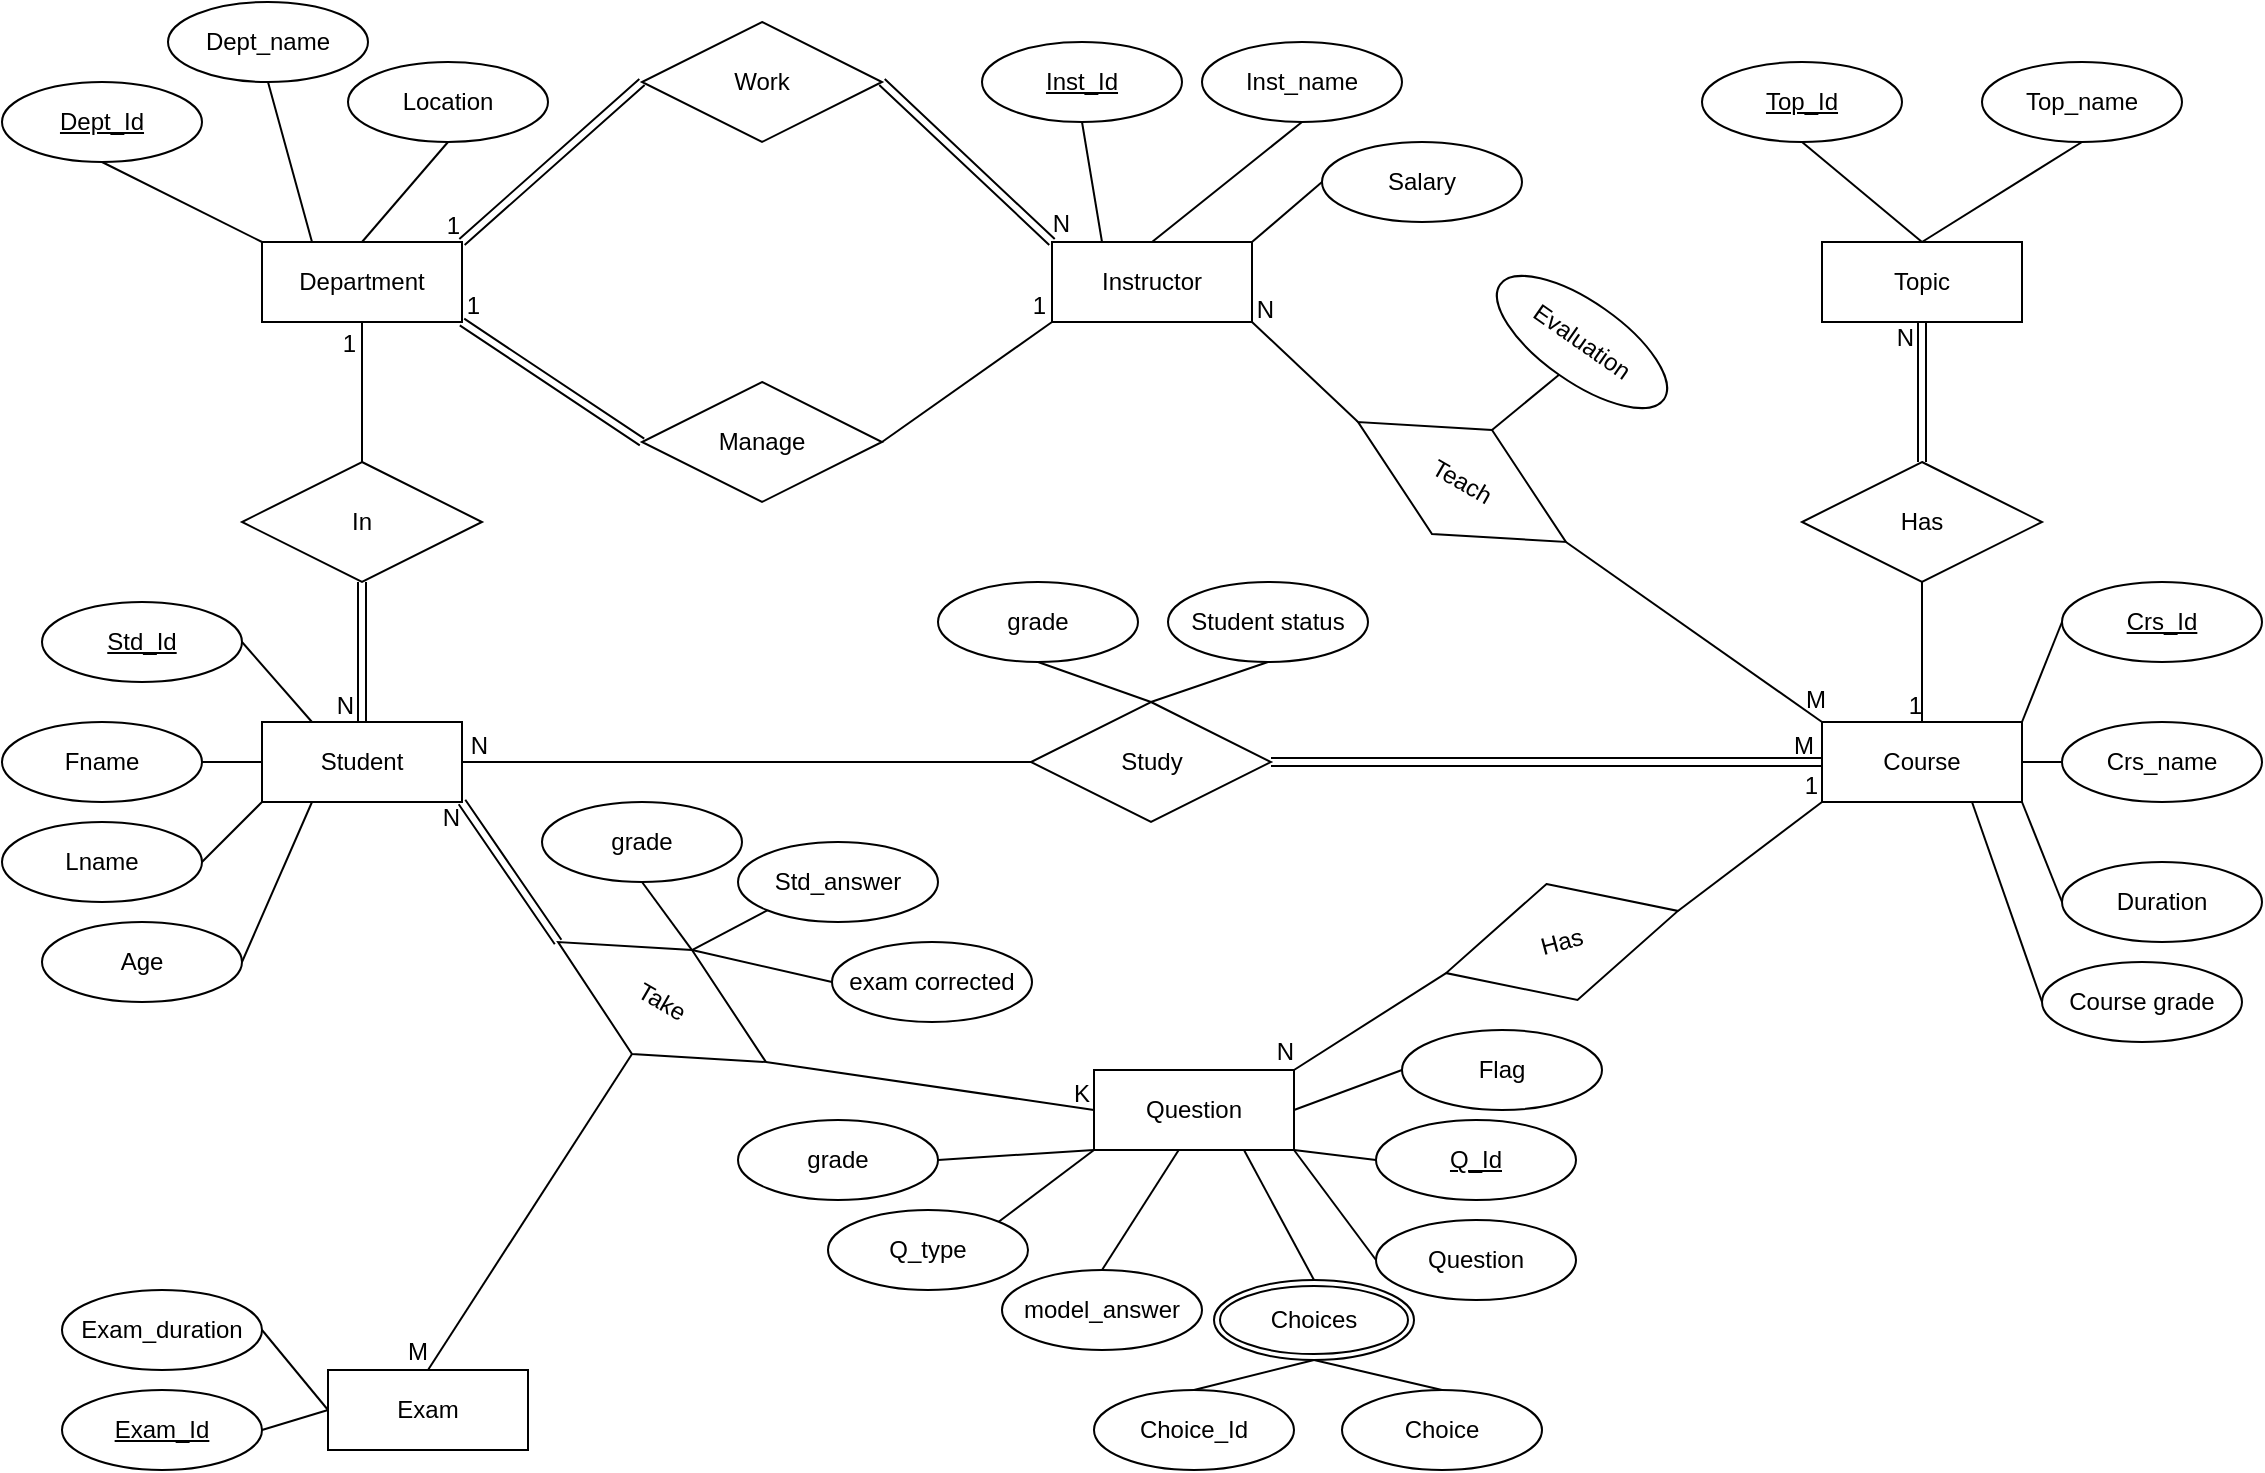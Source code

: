 <mxfile version="13.9.9" type="device"><diagram id="auvN150mEtTBcNfPKwGd" name="ERD"><mxGraphModel dx="1108" dy="510" grid="1" gridSize="10" guides="1" tooltips="1" connect="1" arrows="1" fold="1" page="1" pageScale="1" pageWidth="1169" pageHeight="827" background="#ffffff" math="0" shadow="0"><root><mxCell id="0"/><mxCell id="1" parent="0"/><mxCell id="h-TVF4T_fUPmlLRnI87R-1" value="Student" style="whiteSpace=wrap;html=1;align=center;" parent="1" vertex="1"><mxGeometry x="147" y="406" width="100" height="40" as="geometry"/></mxCell><mxCell id="h-TVF4T_fUPmlLRnI87R-2" value="Department" style="whiteSpace=wrap;html=1;align=center;" parent="1" vertex="1"><mxGeometry x="147" y="166" width="100" height="40" as="geometry"/></mxCell><mxCell id="h-TVF4T_fUPmlLRnI87R-3" value="Instructor" style="whiteSpace=wrap;html=1;align=center;" parent="1" vertex="1"><mxGeometry x="542" y="166" width="100" height="40" as="geometry"/></mxCell><mxCell id="h-TVF4T_fUPmlLRnI87R-4" value="Course" style="whiteSpace=wrap;html=1;align=center;" parent="1" vertex="1"><mxGeometry x="927" y="406" width="100" height="40" as="geometry"/></mxCell><mxCell id="h-TVF4T_fUPmlLRnI87R-5" value="Topic" style="whiteSpace=wrap;html=1;align=center;" parent="1" vertex="1"><mxGeometry x="927" y="166" width="100" height="40" as="geometry"/></mxCell><mxCell id="h-TVF4T_fUPmlLRnI87R-9" value="Work" style="shape=rhombus;perimeter=rhombusPerimeter;whiteSpace=wrap;html=1;align=center;" parent="1" vertex="1"><mxGeometry x="337" y="56" width="120" height="60" as="geometry"/></mxCell><mxCell id="h-TVF4T_fUPmlLRnI87R-10" value="Manage" style="shape=rhombus;perimeter=rhombusPerimeter;whiteSpace=wrap;html=1;align=center;" parent="1" vertex="1"><mxGeometry x="337" y="236" width="120" height="60" as="geometry"/></mxCell><mxCell id="h-TVF4T_fUPmlLRnI87R-11" value="Has" style="shape=rhombus;perimeter=rhombusPerimeter;whiteSpace=wrap;html=1;align=center;" parent="1" vertex="1"><mxGeometry x="917" y="276" width="120" height="60" as="geometry"/></mxCell><mxCell id="h-TVF4T_fUPmlLRnI87R-14" value="Study" style="shape=rhombus;perimeter=rhombusPerimeter;whiteSpace=wrap;html=1;align=center;" parent="1" vertex="1"><mxGeometry x="531.5" y="396" width="120" height="60" as="geometry"/></mxCell><mxCell id="h-TVF4T_fUPmlLRnI87R-18" value="In" style="shape=rhombus;perimeter=rhombusPerimeter;whiteSpace=wrap;html=1;align=center;" parent="1" vertex="1"><mxGeometry x="137" y="276" width="120" height="60" as="geometry"/></mxCell><mxCell id="ff41vZ9xE9tQf0VvESUU-1" value="" style="endArrow=none;html=1;rounded=0;entryX=1;entryY=0.5;entryDx=0;entryDy=0;" parent="1" source="h-TVF4T_fUPmlLRnI87R-14" target="h-TVF4T_fUPmlLRnI87R-1" edge="1"><mxGeometry relative="1" as="geometry"><mxPoint x="307" y="446" as="sourcePoint"/><mxPoint x="467" y="446" as="targetPoint"/></mxGeometry></mxCell><mxCell id="ff41vZ9xE9tQf0VvESUU-2" value="N" style="resizable=0;html=1;align=right;verticalAlign=bottom;" parent="ff41vZ9xE9tQf0VvESUU-1" connectable="0" vertex="1"><mxGeometry x="1" relative="1" as="geometry"><mxPoint x="13" as="offset"/></mxGeometry></mxCell><mxCell id="ff41vZ9xE9tQf0VvESUU-3" value="" style="shape=link;html=1;rounded=0;entryX=0;entryY=0.5;entryDx=0;entryDy=0;exitX=1;exitY=0.5;exitDx=0;exitDy=0;" parent="1" source="h-TVF4T_fUPmlLRnI87R-14" target="h-TVF4T_fUPmlLRnI87R-4" edge="1"><mxGeometry relative="1" as="geometry"><mxPoint x="537" y="446" as="sourcePoint"/><mxPoint x="697" y="446" as="targetPoint"/></mxGeometry></mxCell><mxCell id="ff41vZ9xE9tQf0VvESUU-4" value="M" style="resizable=0;html=1;align=right;verticalAlign=bottom;" parent="ff41vZ9xE9tQf0VvESUU-3" connectable="0" vertex="1"><mxGeometry x="1" relative="1" as="geometry"><mxPoint x="-4" as="offset"/></mxGeometry></mxCell><mxCell id="ff41vZ9xE9tQf0VvESUU-7" value="" style="shape=link;html=1;rounded=0;entryX=0.5;entryY=0;entryDx=0;entryDy=0;" parent="1" source="h-TVF4T_fUPmlLRnI87R-18" target="h-TVF4T_fUPmlLRnI87R-1" edge="1"><mxGeometry relative="1" as="geometry"><mxPoint x="127" y="506" as="sourcePoint"/><mxPoint x="287" y="506" as="targetPoint"/></mxGeometry></mxCell><mxCell id="ff41vZ9xE9tQf0VvESUU-8" value="N" style="resizable=0;html=1;align=right;verticalAlign=bottom;" parent="ff41vZ9xE9tQf0VvESUU-7" connectable="0" vertex="1"><mxGeometry x="1" relative="1" as="geometry"><mxPoint x="-4" as="offset"/></mxGeometry></mxCell><mxCell id="ff41vZ9xE9tQf0VvESUU-9" value="" style="endArrow=none;html=1;rounded=0;entryX=0.5;entryY=1;entryDx=0;entryDy=0;" parent="1" source="h-TVF4T_fUPmlLRnI87R-18" target="h-TVF4T_fUPmlLRnI87R-2" edge="1"><mxGeometry relative="1" as="geometry"><mxPoint x="397" y="346" as="sourcePoint"/><mxPoint x="557" y="346" as="targetPoint"/></mxGeometry></mxCell><mxCell id="ff41vZ9xE9tQf0VvESUU-10" value="1" style="resizable=0;html=1;align=right;verticalAlign=bottom;" parent="ff41vZ9xE9tQf0VvESUU-9" connectable="0" vertex="1"><mxGeometry x="1" relative="1" as="geometry"><mxPoint x="-3" y="19" as="offset"/></mxGeometry></mxCell><mxCell id="ff41vZ9xE9tQf0VvESUU-11" value="" style="shape=link;html=1;rounded=0;entryX=1;entryY=1;entryDx=0;entryDy=0;exitX=0;exitY=0.5;exitDx=0;exitDy=0;" parent="1" source="h-TVF4T_fUPmlLRnI87R-10" target="h-TVF4T_fUPmlLRnI87R-2" edge="1"><mxGeometry relative="1" as="geometry"><mxPoint x="217" y="236" as="sourcePoint"/><mxPoint x="377" y="236" as="targetPoint"/></mxGeometry></mxCell><mxCell id="ff41vZ9xE9tQf0VvESUU-12" value="1" style="resizable=0;html=1;align=right;verticalAlign=bottom;" parent="ff41vZ9xE9tQf0VvESUU-11" connectable="0" vertex="1"><mxGeometry x="1" relative="1" as="geometry"><mxPoint x="9" as="offset"/></mxGeometry></mxCell><mxCell id="ff41vZ9xE9tQf0VvESUU-13" value="" style="endArrow=none;html=1;rounded=0;exitX=1;exitY=0.5;exitDx=0;exitDy=0;entryX=0;entryY=1;entryDx=0;entryDy=0;" parent="1" source="h-TVF4T_fUPmlLRnI87R-10" target="h-TVF4T_fUPmlLRnI87R-3" edge="1"><mxGeometry relative="1" as="geometry"><mxPoint x="457" y="246" as="sourcePoint"/><mxPoint x="617" y="246" as="targetPoint"/></mxGeometry></mxCell><mxCell id="ff41vZ9xE9tQf0VvESUU-14" value="1" style="resizable=0;html=1;align=right;verticalAlign=bottom;" parent="ff41vZ9xE9tQf0VvESUU-13" connectable="0" vertex="1"><mxGeometry x="1" relative="1" as="geometry"><mxPoint x="-2" as="offset"/></mxGeometry></mxCell><mxCell id="ff41vZ9xE9tQf0VvESUU-15" value="" style="shape=link;html=1;rounded=0;entryX=0;entryY=0;entryDx=0;entryDy=0;exitX=1;exitY=0.5;exitDx=0;exitDy=0;" parent="1" source="h-TVF4T_fUPmlLRnI87R-9" target="h-TVF4T_fUPmlLRnI87R-3" edge="1"><mxGeometry relative="1" as="geometry"><mxPoint x="467" y="96" as="sourcePoint"/><mxPoint x="627" y="96" as="targetPoint"/></mxGeometry></mxCell><mxCell id="ff41vZ9xE9tQf0VvESUU-16" value="N" style="resizable=0;html=1;align=right;verticalAlign=bottom;" parent="ff41vZ9xE9tQf0VvESUU-15" connectable="0" vertex="1"><mxGeometry x="1" relative="1" as="geometry"><mxPoint x="10" as="offset"/></mxGeometry></mxCell><mxCell id="ff41vZ9xE9tQf0VvESUU-17" value="" style="shape=link;html=1;rounded=0;entryX=1;entryY=0;entryDx=0;entryDy=0;exitX=0;exitY=0.5;exitDx=0;exitDy=0;" parent="1" source="h-TVF4T_fUPmlLRnI87R-9" target="h-TVF4T_fUPmlLRnI87R-2" edge="1"><mxGeometry relative="1" as="geometry"><mxPoint x="217" y="126" as="sourcePoint"/><mxPoint x="377" y="126" as="targetPoint"/></mxGeometry></mxCell><mxCell id="ff41vZ9xE9tQf0VvESUU-18" value="1" style="resizable=0;html=1;align=right;verticalAlign=bottom;" parent="ff41vZ9xE9tQf0VvESUU-17" connectable="0" vertex="1"><mxGeometry x="1" relative="1" as="geometry"/></mxCell><mxCell id="ff41vZ9xE9tQf0VvESUU-19" value="Teach" style="shape=rhombus;perimeter=rhombusPerimeter;whiteSpace=wrap;html=1;align=center;rotation=30;" parent="1" vertex="1"><mxGeometry x="687" y="256" width="120" height="60" as="geometry"/></mxCell><mxCell id="ff41vZ9xE9tQf0VvESUU-20" value="" style="endArrow=none;html=1;rounded=0;entryX=1;entryY=1;entryDx=0;entryDy=0;exitX=0;exitY=0.5;exitDx=0;exitDy=0;" parent="1" source="ff41vZ9xE9tQf0VvESUU-19" target="h-TVF4T_fUPmlLRnI87R-3" edge="1"><mxGeometry relative="1" as="geometry"><mxPoint x="687" y="256" as="sourcePoint"/><mxPoint x="642" y="256" as="targetPoint"/></mxGeometry></mxCell><mxCell id="ff41vZ9xE9tQf0VvESUU-21" value="N" style="resizable=0;html=1;align=right;verticalAlign=bottom;" parent="ff41vZ9xE9tQf0VvESUU-20" connectable="0" vertex="1"><mxGeometry x="1" relative="1" as="geometry"><mxPoint x="12" y="3" as="offset"/></mxGeometry></mxCell><mxCell id="ff41vZ9xE9tQf0VvESUU-22" value="" style="endArrow=none;html=1;rounded=0;entryX=0;entryY=0;entryDx=0;entryDy=0;exitX=1;exitY=0.5;exitDx=0;exitDy=0;" parent="1" source="ff41vZ9xE9tQf0VvESUU-19" target="h-TVF4T_fUPmlLRnI87R-4" edge="1"><mxGeometry relative="1" as="geometry"><mxPoint x="477" y="356" as="sourcePoint"/><mxPoint x="637" y="356" as="targetPoint"/></mxGeometry></mxCell><mxCell id="ff41vZ9xE9tQf0VvESUU-23" value="M" style="resizable=0;html=1;align=right;verticalAlign=bottom;" parent="ff41vZ9xE9tQf0VvESUU-22" connectable="0" vertex="1"><mxGeometry x="1" relative="1" as="geometry"><mxPoint x="3" y="-2" as="offset"/></mxGeometry></mxCell><mxCell id="ff41vZ9xE9tQf0VvESUU-44" value="Std_Id" style="ellipse;whiteSpace=wrap;html=1;align=center;fontStyle=4;" parent="1" vertex="1"><mxGeometry x="37" y="346" width="100" height="40" as="geometry"/></mxCell><mxCell id="ff41vZ9xE9tQf0VvESUU-45" value="Fname" style="ellipse;whiteSpace=wrap;html=1;align=center;" parent="1" vertex="1"><mxGeometry x="17" y="406" width="100" height="40" as="geometry"/></mxCell><mxCell id="ff41vZ9xE9tQf0VvESUU-46" value="Lname" style="ellipse;whiteSpace=wrap;html=1;align=center;" parent="1" vertex="1"><mxGeometry x="17" y="456" width="100" height="40" as="geometry"/></mxCell><mxCell id="ff41vZ9xE9tQf0VvESUU-47" value="Age" style="ellipse;whiteSpace=wrap;html=1;align=center;" parent="1" vertex="1"><mxGeometry x="37" y="506" width="100" height="40" as="geometry"/></mxCell><mxCell id="ff41vZ9xE9tQf0VvESUU-48" value="" style="endArrow=none;html=1;rounded=0;entryX=0;entryY=1;entryDx=0;entryDy=0;exitX=1;exitY=0.5;exitDx=0;exitDy=0;" parent="1" source="ff41vZ9xE9tQf0VvESUU-46" target="h-TVF4T_fUPmlLRnI87R-1" edge="1"><mxGeometry relative="1" as="geometry"><mxPoint x="277" y="376" as="sourcePoint"/><mxPoint x="437" y="376" as="targetPoint"/></mxGeometry></mxCell><mxCell id="ff41vZ9xE9tQf0VvESUU-49" value="" style="endArrow=none;html=1;rounded=0;exitX=1;exitY=0.5;exitDx=0;exitDy=0;entryX=0;entryY=0.5;entryDx=0;entryDy=0;" parent="1" source="ff41vZ9xE9tQf0VvESUU-45" target="h-TVF4T_fUPmlLRnI87R-1" edge="1"><mxGeometry relative="1" as="geometry"><mxPoint x="217" y="356" as="sourcePoint"/><mxPoint x="377" y="356" as="targetPoint"/></mxGeometry></mxCell><mxCell id="ff41vZ9xE9tQf0VvESUU-50" value="" style="endArrow=none;html=1;rounded=0;exitX=1;exitY=0.5;exitDx=0;exitDy=0;entryX=0.25;entryY=0;entryDx=0;entryDy=0;" parent="1" source="ff41vZ9xE9tQf0VvESUU-44" target="h-TVF4T_fUPmlLRnI87R-1" edge="1"><mxGeometry relative="1" as="geometry"><mxPoint x="327" y="336" as="sourcePoint"/><mxPoint x="487" y="336" as="targetPoint"/></mxGeometry></mxCell><mxCell id="ff41vZ9xE9tQf0VvESUU-51" value="" style="endArrow=none;html=1;rounded=0;exitX=1;exitY=0.5;exitDx=0;exitDy=0;entryX=0.25;entryY=1;entryDx=0;entryDy=0;" parent="1" source="ff41vZ9xE9tQf0VvESUU-47" target="h-TVF4T_fUPmlLRnI87R-1" edge="1"><mxGeometry relative="1" as="geometry"><mxPoint x="237" y="496" as="sourcePoint"/><mxPoint x="397" y="496" as="targetPoint"/></mxGeometry></mxCell><mxCell id="ff41vZ9xE9tQf0VvESUU-52" value="Dept_Id" style="ellipse;whiteSpace=wrap;html=1;align=center;fontStyle=4;" parent="1" vertex="1"><mxGeometry x="17" y="86" width="100" height="40" as="geometry"/></mxCell><mxCell id="ff41vZ9xE9tQf0VvESUU-53" value="Dept_name" style="ellipse;whiteSpace=wrap;html=1;align=center;" parent="1" vertex="1"><mxGeometry x="100" y="46" width="100" height="40" as="geometry"/></mxCell><mxCell id="ff41vZ9xE9tQf0VvESUU-54" value="Location" style="ellipse;whiteSpace=wrap;html=1;align=center;" parent="1" vertex="1"><mxGeometry x="190" y="76" width="100" height="40" as="geometry"/></mxCell><mxCell id="ff41vZ9xE9tQf0VvESUU-55" value="" style="endArrow=none;html=1;rounded=0;exitX=0.5;exitY=1;exitDx=0;exitDy=0;entryX=0;entryY=0;entryDx=0;entryDy=0;" parent="1" source="ff41vZ9xE9tQf0VvESUU-52" target="h-TVF4T_fUPmlLRnI87R-2" edge="1"><mxGeometry relative="1" as="geometry"><mxPoint x="37" y="136" as="sourcePoint"/><mxPoint x="197" y="136" as="targetPoint"/></mxGeometry></mxCell><mxCell id="ff41vZ9xE9tQf0VvESUU-56" value="" style="endArrow=none;html=1;rounded=0;exitX=0.5;exitY=1;exitDx=0;exitDy=0;entryX=0.25;entryY=0;entryDx=0;entryDy=0;" parent="1" source="ff41vZ9xE9tQf0VvESUU-53" target="h-TVF4T_fUPmlLRnI87R-2" edge="1"><mxGeometry relative="1" as="geometry"><mxPoint x="-33" y="186" as="sourcePoint"/><mxPoint x="127" y="186" as="targetPoint"/></mxGeometry></mxCell><mxCell id="ff41vZ9xE9tQf0VvESUU-57" value="" style="endArrow=none;html=1;rounded=0;exitX=0.5;exitY=1;exitDx=0;exitDy=0;entryX=0.5;entryY=0;entryDx=0;entryDy=0;" parent="1" source="ff41vZ9xE9tQf0VvESUU-54" target="h-TVF4T_fUPmlLRnI87R-2" edge="1"><mxGeometry relative="1" as="geometry"><mxPoint x="-3" y="226" as="sourcePoint"/><mxPoint x="157" y="226" as="targetPoint"/></mxGeometry></mxCell><mxCell id="ff41vZ9xE9tQf0VvESUU-58" value="Inst_Id" style="ellipse;whiteSpace=wrap;html=1;align=center;fontStyle=4;" parent="1" vertex="1"><mxGeometry x="507" y="66" width="100" height="40" as="geometry"/></mxCell><mxCell id="ff41vZ9xE9tQf0VvESUU-59" value="Inst_name" style="ellipse;whiteSpace=wrap;html=1;align=center;" parent="1" vertex="1"><mxGeometry x="617" y="66" width="100" height="40" as="geometry"/></mxCell><mxCell id="ff41vZ9xE9tQf0VvESUU-60" value="Salary" style="ellipse;whiteSpace=wrap;html=1;align=center;" parent="1" vertex="1"><mxGeometry x="677" y="116" width="100" height="40" as="geometry"/></mxCell><mxCell id="ff41vZ9xE9tQf0VvESUU-61" value="Evaluation" style="ellipse;whiteSpace=wrap;html=1;align=center;rotation=35;" parent="1" vertex="1"><mxGeometry x="757" y="196" width="100" height="40" as="geometry"/></mxCell><mxCell id="ff41vZ9xE9tQf0VvESUU-63" value="" style="endArrow=none;html=1;rounded=0;entryX=0.5;entryY=0;entryDx=0;entryDy=0;exitX=0.5;exitY=1;exitDx=0;exitDy=0;" parent="1" source="ff41vZ9xE9tQf0VvESUU-59" target="h-TVF4T_fUPmlLRnI87R-3" edge="1"><mxGeometry relative="1" as="geometry"><mxPoint x="437" y="36" as="sourcePoint"/><mxPoint x="597" y="36" as="targetPoint"/></mxGeometry></mxCell><mxCell id="ff41vZ9xE9tQf0VvESUU-64" value="" style="endArrow=none;html=1;rounded=0;exitX=0.25;exitY=0;exitDx=0;exitDy=0;entryX=0.5;entryY=1;entryDx=0;entryDy=0;" parent="1" source="h-TVF4T_fUPmlLRnI87R-3" target="ff41vZ9xE9tQf0VvESUU-58" edge="1"><mxGeometry relative="1" as="geometry"><mxPoint x="337" y="16" as="sourcePoint"/><mxPoint x="497" y="16" as="targetPoint"/></mxGeometry></mxCell><mxCell id="ff41vZ9xE9tQf0VvESUU-65" value="" style="endArrow=none;html=1;rounded=0;exitX=1;exitY=0;exitDx=0;exitDy=0;entryX=0;entryY=0.5;entryDx=0;entryDy=0;" parent="1" source="h-TVF4T_fUPmlLRnI87R-3" target="ff41vZ9xE9tQf0VvESUU-60" edge="1"><mxGeometry relative="1" as="geometry"><mxPoint x="587" y="16" as="sourcePoint"/><mxPoint x="747" y="16" as="targetPoint"/></mxGeometry></mxCell><mxCell id="ff41vZ9xE9tQf0VvESUU-66" value="" style="endArrow=none;html=1;rounded=0;exitX=0.5;exitY=0;exitDx=0;exitDy=0;entryX=0.5;entryY=1;entryDx=0;entryDy=0;" parent="1" source="ff41vZ9xE9tQf0VvESUU-19" target="ff41vZ9xE9tQf0VvESUU-61" edge="1"><mxGeometry relative="1" as="geometry"><mxPoint x="767" y="36" as="sourcePoint"/><mxPoint x="927" y="36" as="targetPoint"/></mxGeometry></mxCell><mxCell id="ff41vZ9xE9tQf0VvESUU-67" value="Top_Id" style="ellipse;whiteSpace=wrap;html=1;align=center;fontStyle=4;" parent="1" vertex="1"><mxGeometry x="867" y="76" width="100" height="40" as="geometry"/></mxCell><mxCell id="ff41vZ9xE9tQf0VvESUU-68" value="Top_name" style="ellipse;whiteSpace=wrap;html=1;align=center;" parent="1" vertex="1"><mxGeometry x="1007" y="76" width="100" height="40" as="geometry"/></mxCell><mxCell id="ff41vZ9xE9tQf0VvESUU-69" value="" style="endArrow=none;html=1;rounded=0;exitX=0.5;exitY=0;exitDx=0;exitDy=0;entryX=0.5;entryY=1;entryDx=0;entryDy=0;" parent="1" source="h-TVF4T_fUPmlLRnI87R-5" target="ff41vZ9xE9tQf0VvESUU-67" edge="1"><mxGeometry relative="1" as="geometry"><mxPoint x="887" y="36" as="sourcePoint"/><mxPoint x="1047" y="36" as="targetPoint"/></mxGeometry></mxCell><mxCell id="ff41vZ9xE9tQf0VvESUU-70" value="" style="endArrow=none;html=1;rounded=0;entryX=0.5;entryY=0;entryDx=0;entryDy=0;exitX=0.5;exitY=1;exitDx=0;exitDy=0;" parent="1" source="ff41vZ9xE9tQf0VvESUU-68" target="h-TVF4T_fUPmlLRnI87R-5" edge="1"><mxGeometry relative="1" as="geometry"><mxPoint x="957" y="6" as="sourcePoint"/><mxPoint x="1117" y="6" as="targetPoint"/></mxGeometry></mxCell><mxCell id="ff41vZ9xE9tQf0VvESUU-71" value="Crs_Id" style="ellipse;whiteSpace=wrap;html=1;align=center;fontStyle=4;" parent="1" vertex="1"><mxGeometry x="1047" y="336" width="100" height="40" as="geometry"/></mxCell><mxCell id="ff41vZ9xE9tQf0VvESUU-72" value="Crs_name" style="ellipse;whiteSpace=wrap;html=1;align=center;" parent="1" vertex="1"><mxGeometry x="1047" y="406" width="100" height="40" as="geometry"/></mxCell><mxCell id="ff41vZ9xE9tQf0VvESUU-73" value="Duration" style="ellipse;whiteSpace=wrap;html=1;align=center;" parent="1" vertex="1"><mxGeometry x="1047" y="476" width="100" height="40" as="geometry"/></mxCell><mxCell id="ff41vZ9xE9tQf0VvESUU-74" value="" style="endArrow=none;html=1;rounded=0;entryX=0;entryY=0.5;entryDx=0;entryDy=0;exitX=1;exitY=0;exitDx=0;exitDy=0;" parent="1" source="h-TVF4T_fUPmlLRnI87R-4" target="ff41vZ9xE9tQf0VvESUU-71" edge="1"><mxGeometry relative="1" as="geometry"><mxPoint x="997" y="386" as="sourcePoint"/><mxPoint x="1157" y="386" as="targetPoint"/></mxGeometry></mxCell><mxCell id="ff41vZ9xE9tQf0VvESUU-75" value="" style="endArrow=none;html=1;rounded=0;entryX=0;entryY=0.5;entryDx=0;entryDy=0;exitX=1;exitY=0.5;exitDx=0;exitDy=0;" parent="1" source="h-TVF4T_fUPmlLRnI87R-4" target="ff41vZ9xE9tQf0VvESUU-72" edge="1"><mxGeometry relative="1" as="geometry"><mxPoint x="877" y="596" as="sourcePoint"/><mxPoint x="1037" y="596" as="targetPoint"/></mxGeometry></mxCell><mxCell id="ff41vZ9xE9tQf0VvESUU-76" value="" style="endArrow=none;html=1;rounded=0;exitX=1;exitY=1;exitDx=0;exitDy=0;entryX=0;entryY=0.5;entryDx=0;entryDy=0;" parent="1" source="h-TVF4T_fUPmlLRnI87R-4" target="ff41vZ9xE9tQf0VvESUU-73" edge="1"><mxGeometry relative="1" as="geometry"><mxPoint x="997" y="606" as="sourcePoint"/><mxPoint x="1157" y="606" as="targetPoint"/></mxGeometry></mxCell><mxCell id="8_z8qzXpnnG0RierNf1e-27" value="" style="endArrow=none;html=1;entryX=1;entryY=0;entryDx=0;entryDy=0;exitX=0;exitY=1;exitDx=0;exitDy=0;" parent="1" source="8_z8qzXpnnG0RierNf1e-77" target="8_z8qzXpnnG0RierNf1e-86" edge="1"><mxGeometry width="50" height="50" relative="1" as="geometry"><mxPoint x="539" y="650" as="sourcePoint"/><mxPoint x="470" y="650" as="targetPoint"/></mxGeometry></mxCell><mxCell id="8_z8qzXpnnG0RierNf1e-40" value="" style="endArrow=none;html=1;exitX=1;exitY=0.5;exitDx=0;exitDy=0;entryX=0;entryY=0.5;entryDx=0;entryDy=0;" parent="1" source="8_z8qzXpnnG0RierNf1e-64" target="8_z8qzXpnnG0RierNf1e-54" edge="1"><mxGeometry width="50" height="50" relative="1" as="geometry"><mxPoint x="144.0" y="770" as="sourcePoint"/><mxPoint x="169.96" y="775" as="targetPoint"/></mxGeometry></mxCell><mxCell id="8_z8qzXpnnG0RierNf1e-41" value="" style="endArrow=none;html=1;exitX=1;exitY=0.5;exitDx=0;exitDy=0;entryX=0;entryY=1;entryDx=0;entryDy=0;" parent="1" source="8_z8qzXpnnG0RierNf1e-84" target="8_z8qzXpnnG0RierNf1e-77" edge="1"><mxGeometry width="50" height="50" relative="1" as="geometry"><mxPoint x="429.355" y="655.858" as="sourcePoint"/><mxPoint x="504" y="635" as="targetPoint"/></mxGeometry></mxCell><mxCell id="8_z8qzXpnnG0RierNf1e-43" value="" style="endArrow=none;html=1;entryX=0.43;entryY=0.975;entryDx=0;entryDy=0;entryPerimeter=0;exitX=0.5;exitY=0;exitDx=0;exitDy=0;" parent="1" source="8_z8qzXpnnG0RierNf1e-87" target="8_z8qzXpnnG0RierNf1e-77" edge="1"><mxGeometry width="50" height="50" relative="1" as="geometry"><mxPoint x="550" y="650" as="sourcePoint"/><mxPoint x="594" y="650" as="targetPoint"/></mxGeometry></mxCell><mxCell id="8_z8qzXpnnG0RierNf1e-44" value="" style="endArrow=none;html=1;exitX=0;exitY=0.5;exitDx=0;exitDy=0;entryX=1;entryY=1;entryDx=0;entryDy=0;" parent="1" source="8_z8qzXpnnG0RierNf1e-89" target="8_z8qzXpnnG0RierNf1e-77" edge="1"><mxGeometry width="50" height="50" relative="1" as="geometry"><mxPoint x="648.716" y="674.393" as="sourcePoint"/><mxPoint x="624" y="635" as="targetPoint"/></mxGeometry></mxCell><mxCell id="8_z8qzXpnnG0RierNf1e-45" value="" style="endArrow=none;html=1;exitX=0.5;exitY=0;exitDx=0;exitDy=0;entryX=0.75;entryY=1;entryDx=0;entryDy=0;" parent="1" source="8_z8qzXpnnG0RierNf1e-66" target="8_z8qzXpnnG0RierNf1e-77" edge="1"><mxGeometry width="50" height="50" relative="1" as="geometry"><mxPoint x="767.042" y="673" as="sourcePoint"/><mxPoint x="624" y="620" as="targetPoint"/></mxGeometry></mxCell><mxCell id="8_z8qzXpnnG0RierNf1e-46" value="" style="endArrow=none;html=1;exitX=0;exitY=0.5;exitDx=0;exitDy=0;entryX=1;entryY=1;entryDx=0;entryDy=0;" parent="1" source="8_z8qzXpnnG0RierNf1e-65" target="8_z8qzXpnnG0RierNf1e-77" edge="1"><mxGeometry width="50" height="50" relative="1" as="geometry"><mxPoint x="749.848" y="622.76" as="sourcePoint"/><mxPoint x="624" y="605" as="targetPoint"/></mxGeometry></mxCell><mxCell id="8_z8qzXpnnG0RierNf1e-54" value="Exam" style="whiteSpace=wrap;html=1;align=center;" parent="1" vertex="1"><mxGeometry x="180" y="730" width="100" height="40" as="geometry"/></mxCell><mxCell id="8_z8qzXpnnG0RierNf1e-55" value="" style="endArrow=none;html=1;rounded=0;entryX=0.5;entryY=0;entryDx=0;entryDy=0;exitX=0.5;exitY=1;exitDx=0;exitDy=0;" parent="1" source="p0tjCvITn8AZQEWzONFp-3" target="8_z8qzXpnnG0RierNf1e-54" edge="1"><mxGeometry relative="1" as="geometry"><mxPoint x="311" y="586" as="sourcePoint"/><mxPoint x="340" y="630" as="targetPoint"/></mxGeometry></mxCell><mxCell id="8_z8qzXpnnG0RierNf1e-56" value="M" style="resizable=0;html=1;align=right;verticalAlign=bottom;" parent="8_z8qzXpnnG0RierNf1e-55" connectable="0" vertex="1"><mxGeometry x="1" relative="1" as="geometry"/></mxCell><mxCell id="8_z8qzXpnnG0RierNf1e-61" value="" style="shape=link;html=1;rounded=0;entryX=1;entryY=1;entryDx=0;entryDy=0;exitX=0;exitY=0.5;exitDx=0;exitDy=0;" parent="1" source="p0tjCvITn8AZQEWzONFp-3" target="h-TVF4T_fUPmlLRnI87R-1" edge="1"><mxGeometry relative="1" as="geometry"><mxPoint x="311" y="506" as="sourcePoint"/><mxPoint x="280" y="610" as="targetPoint"/></mxGeometry></mxCell><mxCell id="8_z8qzXpnnG0RierNf1e-62" value="N" style="resizable=0;html=1;align=right;verticalAlign=bottom;" parent="8_z8qzXpnnG0RierNf1e-61" connectable="0" vertex="1"><mxGeometry x="1" relative="1" as="geometry"><mxPoint y="17" as="offset"/></mxGeometry></mxCell><mxCell id="8_z8qzXpnnG0RierNf1e-64" value="Exam_Id" style="ellipse;whiteSpace=wrap;html=1;align=center;fontStyle=4;" parent="1" vertex="1"><mxGeometry x="47" y="740" width="100" height="40" as="geometry"/></mxCell><mxCell id="8_z8qzXpnnG0RierNf1e-65" value="Q_Id" style="ellipse;whiteSpace=wrap;html=1;align=center;fontStyle=4;" parent="1" vertex="1"><mxGeometry x="704" y="605" width="100" height="40" as="geometry"/></mxCell><mxCell id="8_z8qzXpnnG0RierNf1e-66" value="Choices" style="ellipse;shape=doubleEllipse;margin=3;whiteSpace=wrap;html=1;align=center;" parent="1" vertex="1"><mxGeometry x="623" y="685" width="100" height="40" as="geometry"/></mxCell><mxCell id="8_z8qzXpnnG0RierNf1e-68" value="" style="endArrow=none;html=1;rounded=0;exitX=0;exitY=0.5;exitDx=0;exitDy=0;entryX=1;entryY=0;entryDx=0;entryDy=0;" parent="1" source="p0tjCvITn8AZQEWzONFp-4" target="8_z8qzXpnnG0RierNf1e-77" edge="1"><mxGeometry relative="1" as="geometry"><mxPoint x="731" y="520" as="sourcePoint"/><mxPoint x="640" y="560" as="targetPoint"/></mxGeometry></mxCell><mxCell id="8_z8qzXpnnG0RierNf1e-69" value="N" style="resizable=0;html=1;align=right;verticalAlign=bottom;" parent="8_z8qzXpnnG0RierNf1e-68" connectable="0" vertex="1"><mxGeometry x="1" relative="1" as="geometry"/></mxCell><mxCell id="8_z8qzXpnnG0RierNf1e-70" value="" style="endArrow=none;html=1;rounded=0;entryX=0;entryY=1;entryDx=0;entryDy=0;exitX=1;exitY=0.5;exitDx=0;exitDy=0;" parent="1" source="p0tjCvITn8AZQEWzONFp-4" target="h-TVF4T_fUPmlLRnI87R-4" edge="1"><mxGeometry relative="1" as="geometry"><mxPoint x="814" y="520" as="sourcePoint"/><mxPoint x="920" y="440" as="targetPoint"/></mxGeometry></mxCell><mxCell id="8_z8qzXpnnG0RierNf1e-71" value="1" style="resizable=0;html=1;align=right;verticalAlign=bottom;" parent="8_z8qzXpnnG0RierNf1e-70" connectable="0" vertex="1"><mxGeometry x="1" relative="1" as="geometry"><mxPoint x="-2" y="1" as="offset"/></mxGeometry></mxCell><mxCell id="8_z8qzXpnnG0RierNf1e-73" value="" style="shape=link;html=1;rounded=0;entryX=0.5;entryY=1;entryDx=0;entryDy=0;exitX=0.5;exitY=0;exitDx=0;exitDy=0;" parent="1" source="h-TVF4T_fUPmlLRnI87R-11" target="h-TVF4T_fUPmlLRnI87R-5" edge="1"><mxGeometry relative="1" as="geometry"><mxPoint x="840" y="270" as="sourcePoint"/><mxPoint x="1000" y="270" as="targetPoint"/></mxGeometry></mxCell><mxCell id="8_z8qzXpnnG0RierNf1e-74" value="N" style="resizable=0;html=1;align=right;verticalAlign=bottom;" parent="8_z8qzXpnnG0RierNf1e-73" connectable="0" vertex="1"><mxGeometry x="1" relative="1" as="geometry"><mxPoint x="-4" y="16" as="offset"/></mxGeometry></mxCell><mxCell id="8_z8qzXpnnG0RierNf1e-75" value="" style="endArrow=none;html=1;rounded=0;entryX=0.5;entryY=0;entryDx=0;entryDy=0;exitX=0.5;exitY=1;exitDx=0;exitDy=0;" parent="1" source="h-TVF4T_fUPmlLRnI87R-11" target="h-TVF4T_fUPmlLRnI87R-4" edge="1"><mxGeometry relative="1" as="geometry"><mxPoint x="640" y="360" as="sourcePoint"/><mxPoint x="800" y="360" as="targetPoint"/></mxGeometry></mxCell><mxCell id="8_z8qzXpnnG0RierNf1e-76" value="1" style="resizable=0;html=1;align=right;verticalAlign=bottom;" parent="8_z8qzXpnnG0RierNf1e-75" connectable="0" vertex="1"><mxGeometry x="1" relative="1" as="geometry"/></mxCell><mxCell id="8_z8qzXpnnG0RierNf1e-77" value="Question" style="whiteSpace=wrap;html=1;align=center;" parent="1" vertex="1"><mxGeometry x="563" y="580" width="100" height="40" as="geometry"/></mxCell><mxCell id="8_z8qzXpnnG0RierNf1e-78" value="" style="endArrow=none;html=1;rounded=0;exitX=1;exitY=0.5;exitDx=0;exitDy=0;entryX=0;entryY=0.5;entryDx=0;entryDy=0;" parent="1" source="p0tjCvITn8AZQEWzONFp-3" target="8_z8qzXpnnG0RierNf1e-77" edge="1"><mxGeometry relative="1" as="geometry"><mxPoint x="351" y="546" as="sourcePoint"/><mxPoint x="510" y="590" as="targetPoint"/></mxGeometry></mxCell><mxCell id="8_z8qzXpnnG0RierNf1e-79" value="K" style="resizable=0;html=1;align=right;verticalAlign=bottom;" parent="8_z8qzXpnnG0RierNf1e-78" connectable="0" vertex="1"><mxGeometry x="1" relative="1" as="geometry"><mxPoint x="-2" as="offset"/></mxGeometry></mxCell><mxCell id="8_z8qzXpnnG0RierNf1e-80" value="grade" style="ellipse;whiteSpace=wrap;html=1;align=center;" parent="1" vertex="1"><mxGeometry x="287" y="446" width="100" height="40" as="geometry"/></mxCell><mxCell id="8_z8qzXpnnG0RierNf1e-81" value="Std_answer" style="ellipse;whiteSpace=wrap;html=1;align=center;" parent="1" vertex="1"><mxGeometry x="385" y="466" width="100" height="40" as="geometry"/></mxCell><mxCell id="8_z8qzXpnnG0RierNf1e-82" value="" style="endArrow=none;html=1;rounded=0;entryX=0;entryY=1;entryDx=0;entryDy=0;exitX=0.5;exitY=0;exitDx=0;exitDy=0;" parent="1" source="p0tjCvITn8AZQEWzONFp-3" target="8_z8qzXpnnG0RierNf1e-81" edge="1"><mxGeometry relative="1" as="geometry"><mxPoint x="331" y="526" as="sourcePoint"/><mxPoint x="490" y="610" as="targetPoint"/></mxGeometry></mxCell><mxCell id="8_z8qzXpnnG0RierNf1e-83" value="" style="endArrow=none;html=1;rounded=0;exitX=0.5;exitY=1;exitDx=0;exitDy=0;entryX=0.5;entryY=0;entryDx=0;entryDy=0;" parent="1" source="8_z8qzXpnnG0RierNf1e-80" target="p0tjCvITn8AZQEWzONFp-3" edge="1"><mxGeometry relative="1" as="geometry"><mxPoint x="330" y="600" as="sourcePoint"/><mxPoint x="322" y="530" as="targetPoint"/></mxGeometry></mxCell><mxCell id="8_z8qzXpnnG0RierNf1e-84" value="grade" style="ellipse;whiteSpace=wrap;html=1;align=center;" parent="1" vertex="1"><mxGeometry x="385" y="605" width="100" height="40" as="geometry"/></mxCell><mxCell id="8_z8qzXpnnG0RierNf1e-86" value="Q_type" style="ellipse;whiteSpace=wrap;html=1;align=center;" parent="1" vertex="1"><mxGeometry x="430" y="650" width="100" height="40" as="geometry"/></mxCell><mxCell id="8_z8qzXpnnG0RierNf1e-87" value="model_answer" style="ellipse;whiteSpace=wrap;html=1;align=center;" parent="1" vertex="1"><mxGeometry x="517" y="680" width="100" height="40" as="geometry"/></mxCell><mxCell id="8_z8qzXpnnG0RierNf1e-89" value="Question" style="ellipse;whiteSpace=wrap;html=1;align=center;" parent="1" vertex="1"><mxGeometry x="704" y="655" width="100" height="40" as="geometry"/></mxCell><mxCell id="8_z8qzXpnnG0RierNf1e-91" value="grade" style="ellipse;whiteSpace=wrap;html=1;align=center;" parent="1" vertex="1"><mxGeometry x="485" y="336" width="100" height="40" as="geometry"/></mxCell><mxCell id="8_z8qzXpnnG0RierNf1e-92" value="" style="endArrow=none;html=1;rounded=0;entryX=0.5;entryY=1;entryDx=0;entryDy=0;exitX=0.5;exitY=0;exitDx=0;exitDy=0;" parent="1" source="h-TVF4T_fUPmlLRnI87R-14" target="8_z8qzXpnnG0RierNf1e-91" edge="1"><mxGeometry relative="1" as="geometry"><mxPoint x="330" y="370" as="sourcePoint"/><mxPoint x="490" y="370" as="targetPoint"/></mxGeometry></mxCell><mxCell id="p0tjCvITn8AZQEWzONFp-1" value="Exam_duration" style="ellipse;whiteSpace=wrap;html=1;align=center;" parent="1" vertex="1"><mxGeometry x="47" y="690" width="100" height="40" as="geometry"/></mxCell><mxCell id="p0tjCvITn8AZQEWzONFp-2" value="" style="endArrow=none;html=1;rounded=0;entryX=0;entryY=0.5;entryDx=0;entryDy=0;exitX=1;exitY=0.5;exitDx=0;exitDy=0;" parent="1" source="p0tjCvITn8AZQEWzONFp-1" target="8_z8qzXpnnG0RierNf1e-54" edge="1"><mxGeometry relative="1" as="geometry"><mxPoint x="80" y="620" as="sourcePoint"/><mxPoint x="240" y="620" as="targetPoint"/></mxGeometry></mxCell><mxCell id="p0tjCvITn8AZQEWzONFp-3" value="Take" style="shape=rhombus;perimeter=rhombusPerimeter;whiteSpace=wrap;html=1;align=center;rotation=30;" parent="1" vertex="1"><mxGeometry x="287" y="516" width="120" height="60" as="geometry"/></mxCell><mxCell id="p0tjCvITn8AZQEWzONFp-4" value="Has" style="shape=rhombus;perimeter=rhombusPerimeter;whiteSpace=wrap;html=1;align=center;rotation=-15;" parent="1" vertex="1"><mxGeometry x="737" y="486" width="120" height="60" as="geometry"/></mxCell><mxCell id="SRNSl-7gZHVeL3XqOyhr-2" value="Flag" style="ellipse;whiteSpace=wrap;html=1;align=center;" parent="1" vertex="1"><mxGeometry x="717" y="560" width="100" height="40" as="geometry"/></mxCell><mxCell id="SRNSl-7gZHVeL3XqOyhr-3" value="" style="endArrow=none;html=1;rounded=0;exitX=1;exitY=0.5;exitDx=0;exitDy=0;entryX=0;entryY=0.5;entryDx=0;entryDy=0;" parent="1" source="8_z8qzXpnnG0RierNf1e-77" target="SRNSl-7gZHVeL3XqOyhr-2" edge="1"><mxGeometry relative="1" as="geometry"><mxPoint x="820" y="620" as="sourcePoint"/><mxPoint x="980" y="620" as="targetPoint"/></mxGeometry></mxCell><mxCell id="SRNSl-7gZHVeL3XqOyhr-4" value="Choice" style="ellipse;whiteSpace=wrap;html=1;align=center;" parent="1" vertex="1"><mxGeometry x="687" y="740" width="100" height="40" as="geometry"/></mxCell><mxCell id="SRNSl-7gZHVeL3XqOyhr-6" value="Choice_Id" style="ellipse;whiteSpace=wrap;html=1;align=center;" parent="1" vertex="1"><mxGeometry x="563" y="740" width="100" height="40" as="geometry"/></mxCell><mxCell id="SRNSl-7gZHVeL3XqOyhr-7" value="" style="endArrow=none;html=1;rounded=0;entryX=0.5;entryY=0;entryDx=0;entryDy=0;exitX=0.5;exitY=1;exitDx=0;exitDy=0;" parent="1" source="8_z8qzXpnnG0RierNf1e-66" target="SRNSl-7gZHVeL3XqOyhr-4" edge="1"><mxGeometry relative="1" as="geometry"><mxPoint x="320" y="760" as="sourcePoint"/><mxPoint x="480" y="760" as="targetPoint"/></mxGeometry></mxCell><mxCell id="SRNSl-7gZHVeL3XqOyhr-8" value="" style="endArrow=none;html=1;rounded=0;entryX=0.5;entryY=1;entryDx=0;entryDy=0;exitX=0.5;exitY=0;exitDx=0;exitDy=0;" parent="1" source="SRNSl-7gZHVeL3XqOyhr-6" target="8_z8qzXpnnG0RierNf1e-66" edge="1"><mxGeometry relative="1" as="geometry"><mxPoint x="350" y="780" as="sourcePoint"/><mxPoint x="510" y="780" as="targetPoint"/></mxGeometry></mxCell><mxCell id="PGCqnThO9qVf109txGGh-1" value="Course grade" style="ellipse;whiteSpace=wrap;html=1;align=center;" vertex="1" parent="1"><mxGeometry x="1037" y="526" width="100" height="40" as="geometry"/></mxCell><mxCell id="PGCqnThO9qVf109txGGh-3" value="" style="endArrow=none;html=1;rounded=0;entryX=0;entryY=0.5;entryDx=0;entryDy=0;exitX=0.75;exitY=1;exitDx=0;exitDy=0;" edge="1" parent="1" source="h-TVF4T_fUPmlLRnI87R-4" target="PGCqnThO9qVf109txGGh-1"><mxGeometry relative="1" as="geometry"><mxPoint x="890" y="590" as="sourcePoint"/><mxPoint x="1050" y="590" as="targetPoint"/></mxGeometry></mxCell><mxCell id="PGCqnThO9qVf109txGGh-4" value="Student status" style="ellipse;whiteSpace=wrap;html=1;align=center;" vertex="1" parent="1"><mxGeometry x="600" y="336" width="100" height="40" as="geometry"/></mxCell><mxCell id="PGCqnThO9qVf109txGGh-5" value="" style="endArrow=none;html=1;rounded=0;entryX=0.5;entryY=0;entryDx=0;entryDy=0;exitX=0.5;exitY=1;exitDx=0;exitDy=0;" edge="1" parent="1" source="PGCqnThO9qVf109txGGh-4" target="h-TVF4T_fUPmlLRnI87R-14"><mxGeometry relative="1" as="geometry"><mxPoint x="290" y="360" as="sourcePoint"/><mxPoint x="450" y="360" as="targetPoint"/></mxGeometry></mxCell><mxCell id="PGCqnThO9qVf109txGGh-8" value="exam corrected" style="ellipse;whiteSpace=wrap;html=1;align=center;" vertex="1" parent="1"><mxGeometry x="432" y="516" width="100" height="40" as="geometry"/></mxCell><mxCell id="PGCqnThO9qVf109txGGh-10" value="" style="endArrow=none;html=1;rounded=0;entryX=0;entryY=0.5;entryDx=0;entryDy=0;exitX=0.5;exitY=0;exitDx=0;exitDy=0;" edge="1" parent="1" source="p0tjCvITn8AZQEWzONFp-3" target="PGCqnThO9qVf109txGGh-8"><mxGeometry relative="1" as="geometry"><mxPoint x="60" y="580" as="sourcePoint"/><mxPoint x="220" y="580" as="targetPoint"/></mxGeometry></mxCell></root></mxGraphModel></diagram></mxfile>